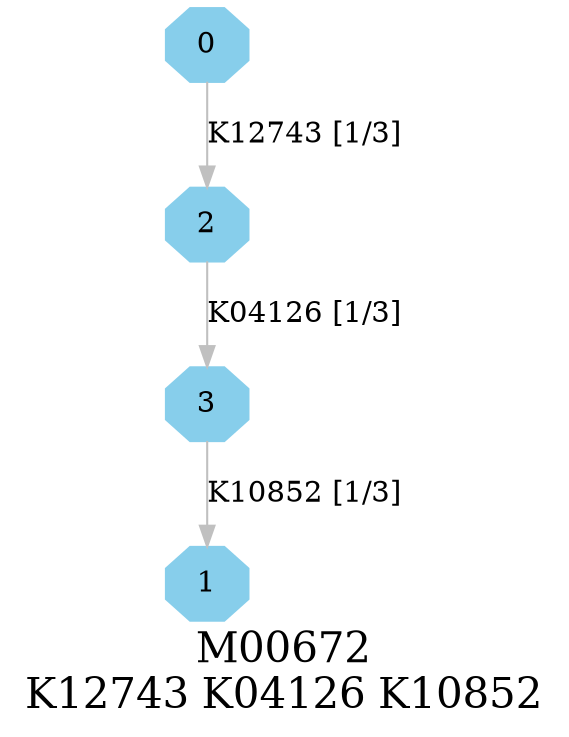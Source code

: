 digraph G {
graph [label="M00672
K12743 K04126 K10852",fontsize=20];
node [shape=box,style=filled];
edge [len=3,color=grey];
{node [width=.3,height=.3,shape=octagon,style=filled,color=skyblue] 0 1 2 3 }
0 -> 2 [label="K12743 [1/3]"];
2 -> 3 [label="K04126 [1/3]"];
3 -> 1 [label="K10852 [1/3]"];
}